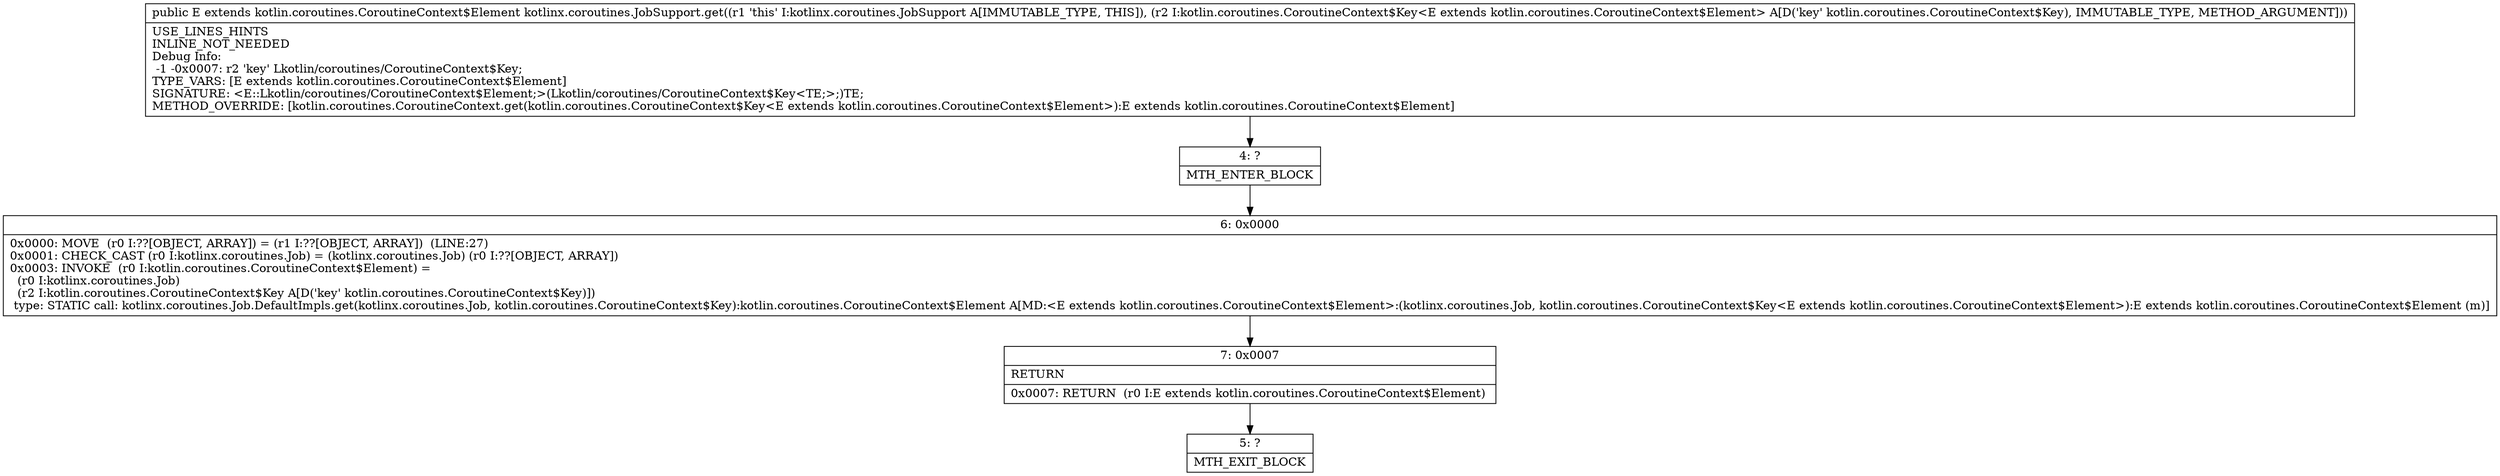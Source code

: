 digraph "CFG forkotlinx.coroutines.JobSupport.get(Lkotlin\/coroutines\/CoroutineContext$Key;)Lkotlin\/coroutines\/CoroutineContext$Element;" {
Node_4 [shape=record,label="{4\:\ ?|MTH_ENTER_BLOCK\l}"];
Node_6 [shape=record,label="{6\:\ 0x0000|0x0000: MOVE  (r0 I:??[OBJECT, ARRAY]) = (r1 I:??[OBJECT, ARRAY])  (LINE:27)\l0x0001: CHECK_CAST (r0 I:kotlinx.coroutines.Job) = (kotlinx.coroutines.Job) (r0 I:??[OBJECT, ARRAY]) \l0x0003: INVOKE  (r0 I:kotlin.coroutines.CoroutineContext$Element) = \l  (r0 I:kotlinx.coroutines.Job)\l  (r2 I:kotlin.coroutines.CoroutineContext$Key A[D('key' kotlin.coroutines.CoroutineContext$Key)])\l type: STATIC call: kotlinx.coroutines.Job.DefaultImpls.get(kotlinx.coroutines.Job, kotlin.coroutines.CoroutineContext$Key):kotlin.coroutines.CoroutineContext$Element A[MD:\<E extends kotlin.coroutines.CoroutineContext$Element\>:(kotlinx.coroutines.Job, kotlin.coroutines.CoroutineContext$Key\<E extends kotlin.coroutines.CoroutineContext$Element\>):E extends kotlin.coroutines.CoroutineContext$Element (m)]\l}"];
Node_7 [shape=record,label="{7\:\ 0x0007|RETURN\l|0x0007: RETURN  (r0 I:E extends kotlin.coroutines.CoroutineContext$Element) \l}"];
Node_5 [shape=record,label="{5\:\ ?|MTH_EXIT_BLOCK\l}"];
MethodNode[shape=record,label="{public E extends kotlin.coroutines.CoroutineContext$Element kotlinx.coroutines.JobSupport.get((r1 'this' I:kotlinx.coroutines.JobSupport A[IMMUTABLE_TYPE, THIS]), (r2 I:kotlin.coroutines.CoroutineContext$Key\<E extends kotlin.coroutines.CoroutineContext$Element\> A[D('key' kotlin.coroutines.CoroutineContext$Key), IMMUTABLE_TYPE, METHOD_ARGUMENT]))  | USE_LINES_HINTS\lINLINE_NOT_NEEDED\lDebug Info:\l  \-1 \-0x0007: r2 'key' Lkotlin\/coroutines\/CoroutineContext$Key;\lTYPE_VARS: [E extends kotlin.coroutines.CoroutineContext$Element]\lSIGNATURE: \<E::Lkotlin\/coroutines\/CoroutineContext$Element;\>(Lkotlin\/coroutines\/CoroutineContext$Key\<TE;\>;)TE;\lMETHOD_OVERRIDE: [kotlin.coroutines.CoroutineContext.get(kotlin.coroutines.CoroutineContext$Key\<E extends kotlin.coroutines.CoroutineContext$Element\>):E extends kotlin.coroutines.CoroutineContext$Element]\l}"];
MethodNode -> Node_4;Node_4 -> Node_6;
Node_6 -> Node_7;
Node_7 -> Node_5;
}

